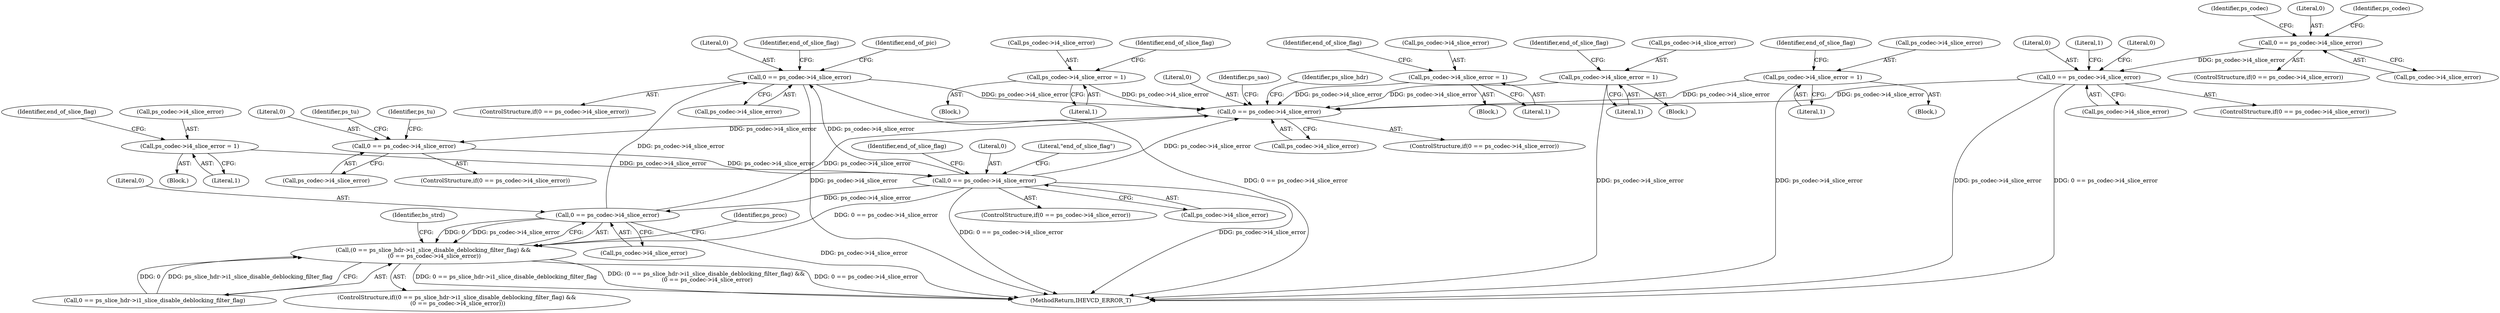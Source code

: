 digraph "0_Android_2b9fb0c2074d370a254b35e2489de2d94943578d@pointer" {
"1004882" [label="(Call,0 == ps_codec->i4_slice_error)"];
"1003906" [label="(Call,0 == ps_codec->i4_slice_error)"];
"1002398" [label="(Call,0 == ps_codec->i4_slice_error)"];
"1002150" [label="(Call,ps_codec->i4_slice_error = 1)"];
"1001781" [label="(Call,0 == ps_codec->i4_slice_error)"];
"1001669" [label="(Call,0 == ps_codec->i4_slice_error)"];
"1001606" [label="(Call,ps_codec->i4_slice_error = 1)"];
"1004882" [label="(Call,0 == ps_codec->i4_slice_error)"];
"1001655" [label="(Call,ps_codec->i4_slice_error = 1)"];
"1001335" [label="(Call,ps_codec->i4_slice_error = 1)"];
"1001016" [label="(Call,ps_codec->i4_slice_error = 1)"];
"1000425" [label="(Call,0 == ps_codec->i4_slice_error)"];
"1000316" [label="(Call,0 == ps_codec->i4_slice_error)"];
"1003900" [label="(Call,(0 == ps_slice_hdr->i1_slice_disable_deblocking_filter_flag) &&\n (0 == ps_codec->i4_slice_error))"];
"1002156" [label="(Identifier,end_of_slice_flag)"];
"1001334" [label="(Block,)"];
"1002150" [label="(Call,ps_codec->i4_slice_error = 1)"];
"1002151" [label="(Call,ps_codec->i4_slice_error)"];
"1001670" [label="(Literal,0)"];
"1000343" [label="(Identifier,ps_codec)"];
"1001015" [label="(Block,)"];
"1000492" [label="(Literal,0)"];
"1004883" [label="(Literal,0)"];
"1001789" [label="(Identifier,ps_tu)"];
"1001780" [label="(ControlStructure,if(0 == ps_codec->i4_slice_error))"];
"1001782" [label="(Literal,0)"];
"1004881" [label="(ControlStructure,if(0 == ps_codec->i4_slice_error))"];
"1001655" [label="(Call,ps_codec->i4_slice_error = 1)"];
"1003907" [label="(Literal,0)"];
"1001671" [label="(Call,ps_codec->i4_slice_error)"];
"1001654" [label="(Block,)"];
"1003908" [label="(Call,ps_codec->i4_slice_error)"];
"1000318" [label="(Call,ps_codec->i4_slice_error)"];
"1003899" [label="(ControlStructure,if((0 == ps_slice_hdr->i1_slice_disable_deblocking_filter_flag) &&\n (0 == ps_codec->i4_slice_error)))"];
"1000424" [label="(ControlStructure,if(0 == ps_codec->i4_slice_error))"];
"1001781" [label="(Call,0 == ps_codec->i4_slice_error)"];
"1000317" [label="(Literal,0)"];
"1004888" [label="(Identifier,end_of_slice_flag)"];
"1004882" [label="(Call,0 == ps_codec->i4_slice_error)"];
"1001668" [label="(ControlStructure,if(0 == ps_codec->i4_slice_error))"];
"1001659" [label="(Literal,1)"];
"1003900" [label="(Call,(0 == ps_slice_hdr->i1_slice_disable_deblocking_filter_flag) &&\n (0 == ps_codec->i4_slice_error))"];
"1005291" [label="(MethodReturn,IHEVCD_ERROR_T)"];
"1003906" [label="(Call,0 == ps_codec->i4_slice_error)"];
"1002399" [label="(Literal,0)"];
"1000315" [label="(ControlStructure,if(0 == ps_codec->i4_slice_error))"];
"1000325" [label="(Identifier,ps_codec)"];
"1002419" [label="(Literal,\"end_of_slice_flag\")"];
"1004292" [label="(Identifier,bs_strd)"];
"1001610" [label="(Literal,1)"];
"1001669" [label="(Call,0 == ps_codec->i4_slice_error)"];
"1004884" [label="(Call,ps_codec->i4_slice_error)"];
"1001016" [label="(Call,ps_codec->i4_slice_error = 1)"];
"1001605" [label="(Block,)"];
"1000427" [label="(Call,ps_codec->i4_slice_error)"];
"1001607" [label="(Call,ps_codec->i4_slice_error)"];
"1001661" [label="(Identifier,end_of_slice_flag)"];
"1001871" [label="(Block,)"];
"1000425" [label="(Call,0 == ps_codec->i4_slice_error)"];
"1001022" [label="(Identifier,end_of_slice_flag)"];
"1001689" [label="(Identifier,ps_sao)"];
"1003919" [label="(Identifier,ps_proc)"];
"1002154" [label="(Literal,1)"];
"1001678" [label="(Identifier,ps_slice_hdr)"];
"1003901" [label="(Call,0 == ps_slice_hdr->i1_slice_disable_deblocking_filter_flag)"];
"1002398" [label="(Call,0 == ps_codec->i4_slice_error)"];
"1004891" [label="(Identifier,end_of_pic)"];
"1002397" [label="(ControlStructure,if(0 == ps_codec->i4_slice_error))"];
"1002167" [label="(Identifier,ps_tu)"];
"1001612" [label="(Identifier,end_of_slice_flag)"];
"1001020" [label="(Literal,1)"];
"1002400" [label="(Call,ps_codec->i4_slice_error)"];
"1002404" [label="(Identifier,end_of_slice_flag)"];
"1001606" [label="(Call,ps_codec->i4_slice_error = 1)"];
"1001017" [label="(Call,ps_codec->i4_slice_error)"];
"1000426" [label="(Literal,0)"];
"1000316" [label="(Call,0 == ps_codec->i4_slice_error)"];
"1001341" [label="(Identifier,end_of_slice_flag)"];
"1000433" [label="(Literal,1)"];
"1001656" [label="(Call,ps_codec->i4_slice_error)"];
"1001783" [label="(Call,ps_codec->i4_slice_error)"];
"1001335" [label="(Call,ps_codec->i4_slice_error = 1)"];
"1001339" [label="(Literal,1)"];
"1001336" [label="(Call,ps_codec->i4_slice_error)"];
"1004882" -> "1004881"  [label="AST: "];
"1004882" -> "1004884"  [label="CFG: "];
"1004883" -> "1004882"  [label="AST: "];
"1004884" -> "1004882"  [label="AST: "];
"1004888" -> "1004882"  [label="CFG: "];
"1004891" -> "1004882"  [label="CFG: "];
"1004882" -> "1005291"  [label="DDG: ps_codec->i4_slice_error"];
"1004882" -> "1005291"  [label="DDG: 0 == ps_codec->i4_slice_error"];
"1004882" -> "1001669"  [label="DDG: ps_codec->i4_slice_error"];
"1003906" -> "1004882"  [label="DDG: ps_codec->i4_slice_error"];
"1002398" -> "1004882"  [label="DDG: ps_codec->i4_slice_error"];
"1003906" -> "1003900"  [label="AST: "];
"1003906" -> "1003908"  [label="CFG: "];
"1003907" -> "1003906"  [label="AST: "];
"1003908" -> "1003906"  [label="AST: "];
"1003900" -> "1003906"  [label="CFG: "];
"1003906" -> "1005291"  [label="DDG: ps_codec->i4_slice_error"];
"1003906" -> "1001669"  [label="DDG: ps_codec->i4_slice_error"];
"1003906" -> "1003900"  [label="DDG: 0"];
"1003906" -> "1003900"  [label="DDG: ps_codec->i4_slice_error"];
"1002398" -> "1003906"  [label="DDG: ps_codec->i4_slice_error"];
"1002398" -> "1002397"  [label="AST: "];
"1002398" -> "1002400"  [label="CFG: "];
"1002399" -> "1002398"  [label="AST: "];
"1002400" -> "1002398"  [label="AST: "];
"1002404" -> "1002398"  [label="CFG: "];
"1002419" -> "1002398"  [label="CFG: "];
"1002398" -> "1005291"  [label="DDG: ps_codec->i4_slice_error"];
"1002398" -> "1005291"  [label="DDG: 0 == ps_codec->i4_slice_error"];
"1002398" -> "1001669"  [label="DDG: ps_codec->i4_slice_error"];
"1002150" -> "1002398"  [label="DDG: ps_codec->i4_slice_error"];
"1001781" -> "1002398"  [label="DDG: ps_codec->i4_slice_error"];
"1002398" -> "1003900"  [label="DDG: 0 == ps_codec->i4_slice_error"];
"1002150" -> "1001871"  [label="AST: "];
"1002150" -> "1002154"  [label="CFG: "];
"1002151" -> "1002150"  [label="AST: "];
"1002154" -> "1002150"  [label="AST: "];
"1002156" -> "1002150"  [label="CFG: "];
"1001781" -> "1001780"  [label="AST: "];
"1001781" -> "1001783"  [label="CFG: "];
"1001782" -> "1001781"  [label="AST: "];
"1001783" -> "1001781"  [label="AST: "];
"1001789" -> "1001781"  [label="CFG: "];
"1002167" -> "1001781"  [label="CFG: "];
"1001669" -> "1001781"  [label="DDG: ps_codec->i4_slice_error"];
"1001669" -> "1001668"  [label="AST: "];
"1001669" -> "1001671"  [label="CFG: "];
"1001670" -> "1001669"  [label="AST: "];
"1001671" -> "1001669"  [label="AST: "];
"1001678" -> "1001669"  [label="CFG: "];
"1001689" -> "1001669"  [label="CFG: "];
"1001606" -> "1001669"  [label="DDG: ps_codec->i4_slice_error"];
"1001655" -> "1001669"  [label="DDG: ps_codec->i4_slice_error"];
"1001335" -> "1001669"  [label="DDG: ps_codec->i4_slice_error"];
"1001016" -> "1001669"  [label="DDG: ps_codec->i4_slice_error"];
"1000425" -> "1001669"  [label="DDG: ps_codec->i4_slice_error"];
"1001606" -> "1001605"  [label="AST: "];
"1001606" -> "1001610"  [label="CFG: "];
"1001607" -> "1001606"  [label="AST: "];
"1001610" -> "1001606"  [label="AST: "];
"1001612" -> "1001606"  [label="CFG: "];
"1001655" -> "1001654"  [label="AST: "];
"1001655" -> "1001659"  [label="CFG: "];
"1001656" -> "1001655"  [label="AST: "];
"1001659" -> "1001655"  [label="AST: "];
"1001661" -> "1001655"  [label="CFG: "];
"1001335" -> "1001334"  [label="AST: "];
"1001335" -> "1001339"  [label="CFG: "];
"1001336" -> "1001335"  [label="AST: "];
"1001339" -> "1001335"  [label="AST: "];
"1001341" -> "1001335"  [label="CFG: "];
"1001335" -> "1005291"  [label="DDG: ps_codec->i4_slice_error"];
"1001016" -> "1001015"  [label="AST: "];
"1001016" -> "1001020"  [label="CFG: "];
"1001017" -> "1001016"  [label="AST: "];
"1001020" -> "1001016"  [label="AST: "];
"1001022" -> "1001016"  [label="CFG: "];
"1001016" -> "1005291"  [label="DDG: ps_codec->i4_slice_error"];
"1000425" -> "1000424"  [label="AST: "];
"1000425" -> "1000427"  [label="CFG: "];
"1000426" -> "1000425"  [label="AST: "];
"1000427" -> "1000425"  [label="AST: "];
"1000433" -> "1000425"  [label="CFG: "];
"1000492" -> "1000425"  [label="CFG: "];
"1000425" -> "1005291"  [label="DDG: ps_codec->i4_slice_error"];
"1000425" -> "1005291"  [label="DDG: 0 == ps_codec->i4_slice_error"];
"1000316" -> "1000425"  [label="DDG: ps_codec->i4_slice_error"];
"1000316" -> "1000315"  [label="AST: "];
"1000316" -> "1000318"  [label="CFG: "];
"1000317" -> "1000316"  [label="AST: "];
"1000318" -> "1000316"  [label="AST: "];
"1000325" -> "1000316"  [label="CFG: "];
"1000343" -> "1000316"  [label="CFG: "];
"1003900" -> "1003899"  [label="AST: "];
"1003900" -> "1003901"  [label="CFG: "];
"1003901" -> "1003900"  [label="AST: "];
"1003919" -> "1003900"  [label="CFG: "];
"1004292" -> "1003900"  [label="CFG: "];
"1003900" -> "1005291"  [label="DDG: (0 == ps_slice_hdr->i1_slice_disable_deblocking_filter_flag) &&\n (0 == ps_codec->i4_slice_error)"];
"1003900" -> "1005291"  [label="DDG: 0 == ps_codec->i4_slice_error"];
"1003900" -> "1005291"  [label="DDG: 0 == ps_slice_hdr->i1_slice_disable_deblocking_filter_flag"];
"1003901" -> "1003900"  [label="DDG: 0"];
"1003901" -> "1003900"  [label="DDG: ps_slice_hdr->i1_slice_disable_deblocking_filter_flag"];
}
